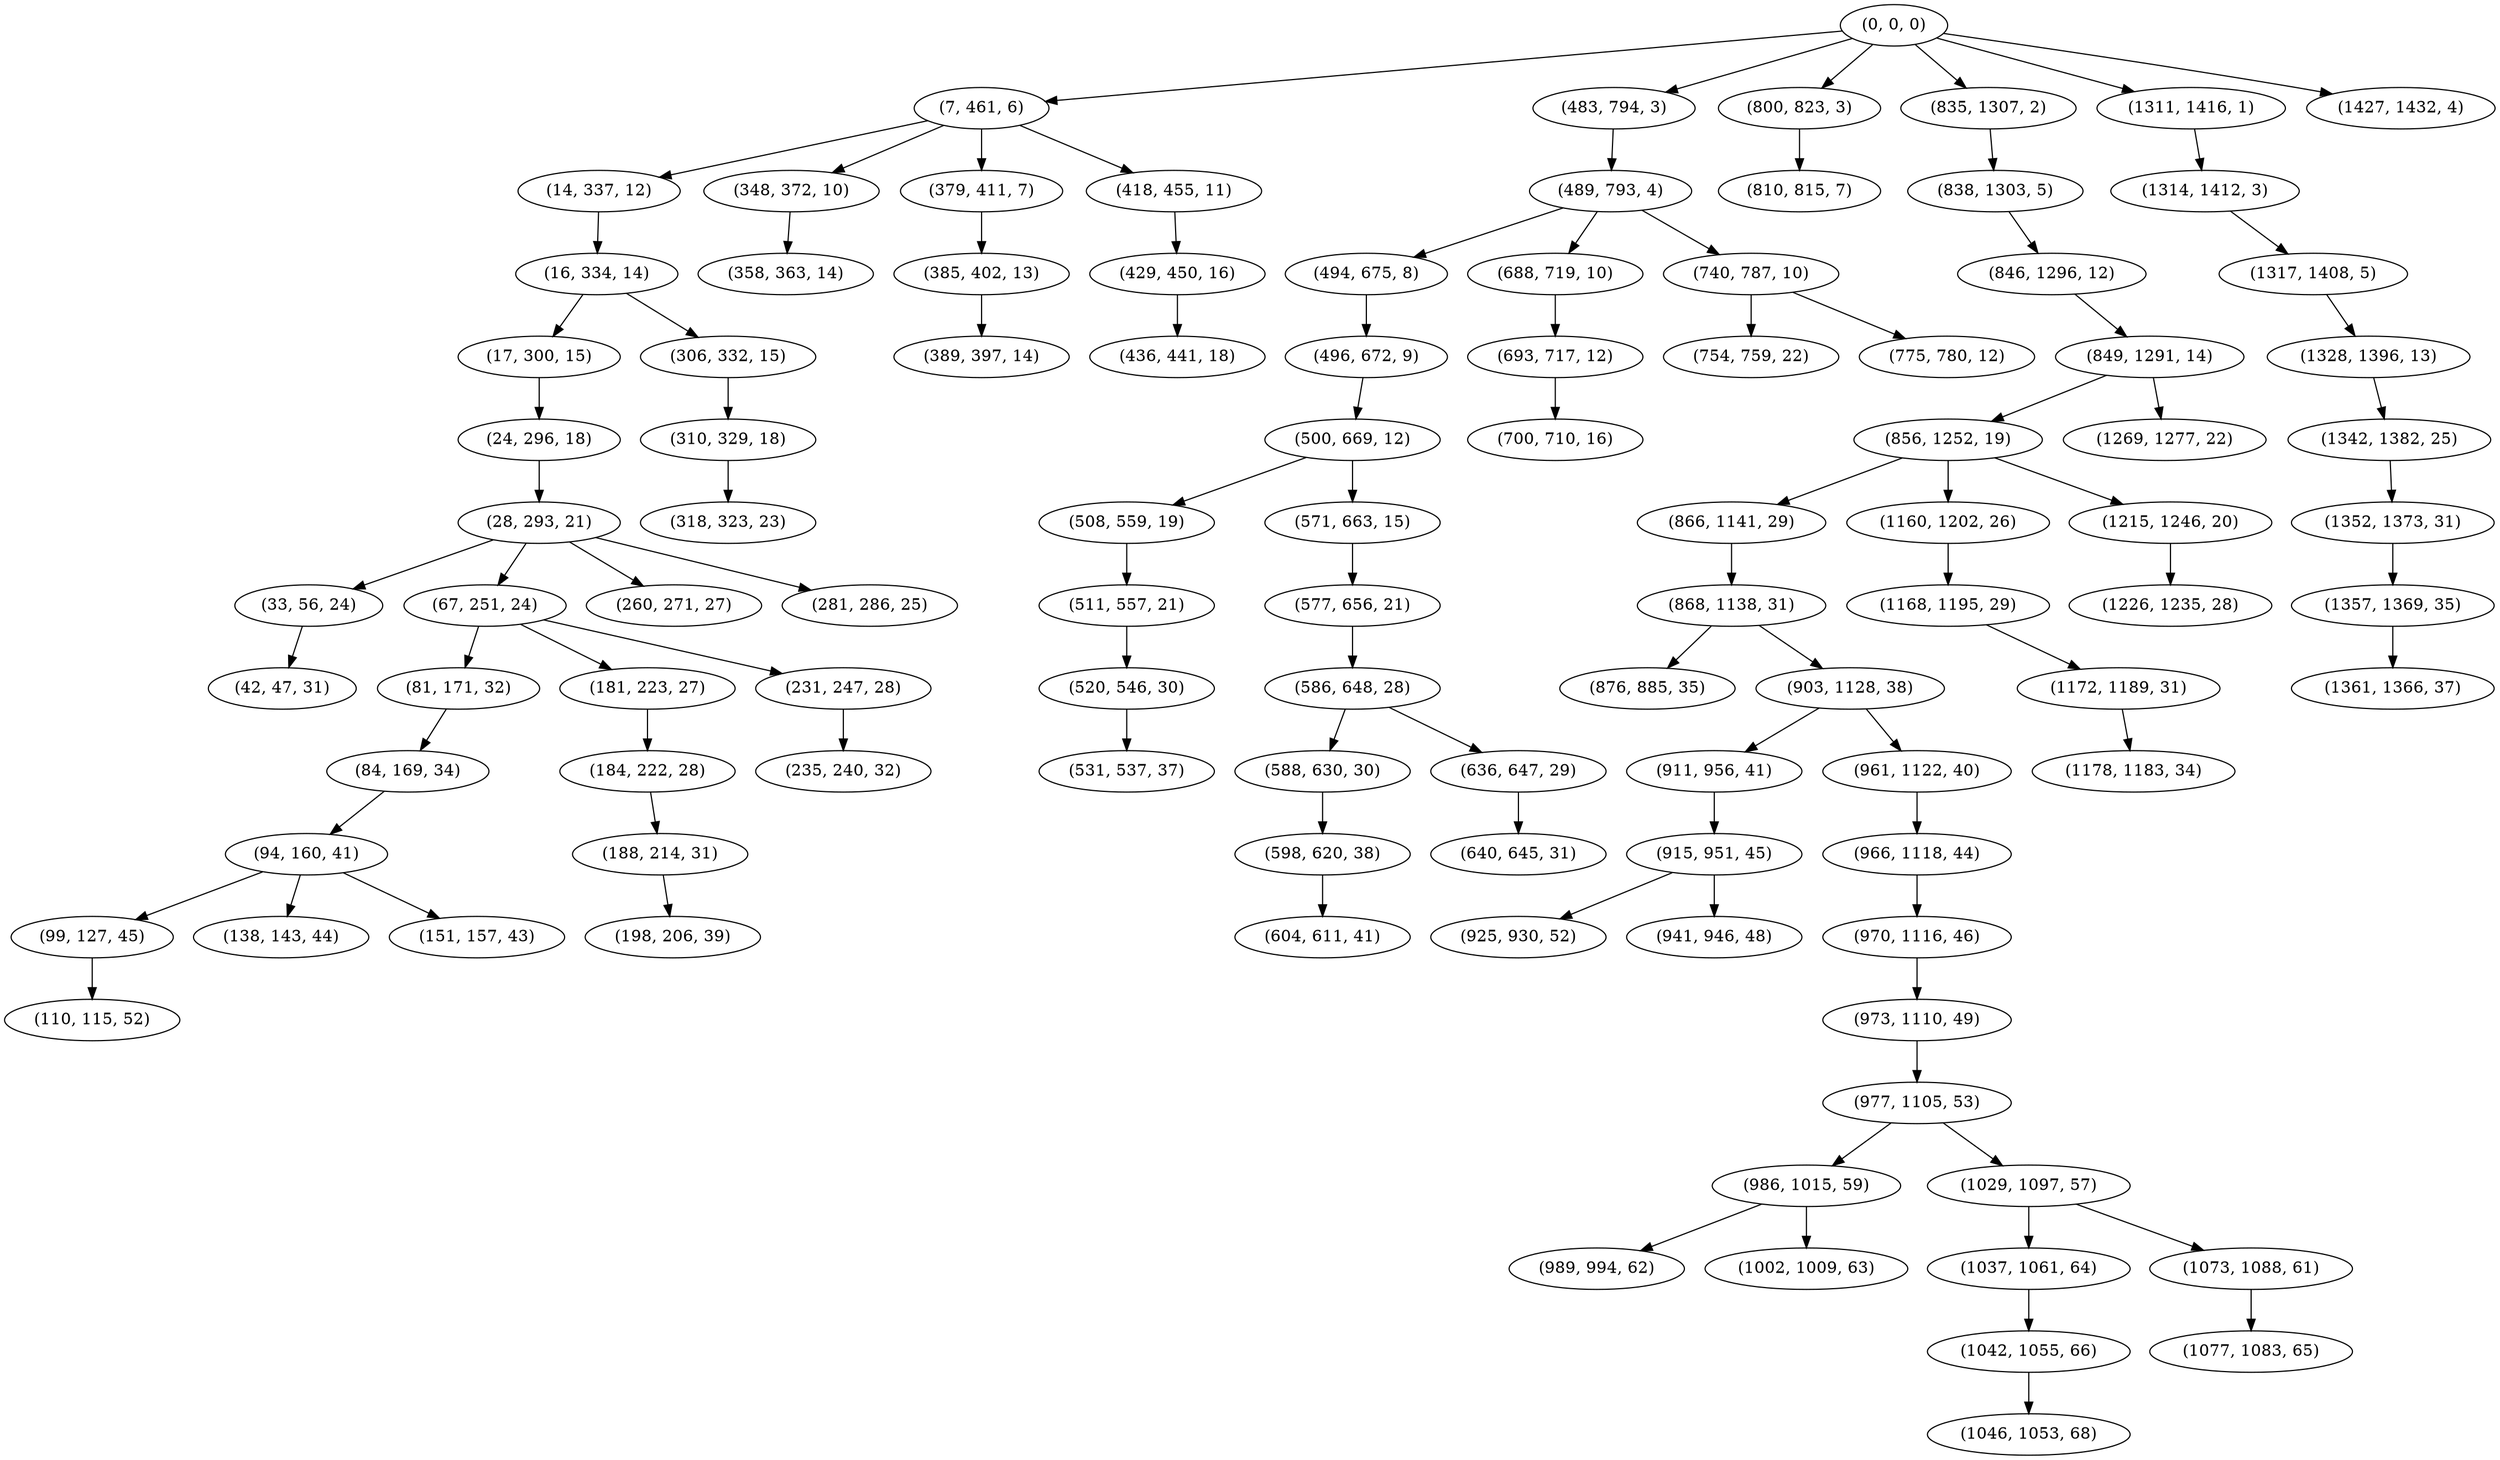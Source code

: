 digraph tree {
    "(0, 0, 0)";
    "(7, 461, 6)";
    "(14, 337, 12)";
    "(16, 334, 14)";
    "(17, 300, 15)";
    "(24, 296, 18)";
    "(28, 293, 21)";
    "(33, 56, 24)";
    "(42, 47, 31)";
    "(67, 251, 24)";
    "(81, 171, 32)";
    "(84, 169, 34)";
    "(94, 160, 41)";
    "(99, 127, 45)";
    "(110, 115, 52)";
    "(138, 143, 44)";
    "(151, 157, 43)";
    "(181, 223, 27)";
    "(184, 222, 28)";
    "(188, 214, 31)";
    "(198, 206, 39)";
    "(231, 247, 28)";
    "(235, 240, 32)";
    "(260, 271, 27)";
    "(281, 286, 25)";
    "(306, 332, 15)";
    "(310, 329, 18)";
    "(318, 323, 23)";
    "(348, 372, 10)";
    "(358, 363, 14)";
    "(379, 411, 7)";
    "(385, 402, 13)";
    "(389, 397, 14)";
    "(418, 455, 11)";
    "(429, 450, 16)";
    "(436, 441, 18)";
    "(483, 794, 3)";
    "(489, 793, 4)";
    "(494, 675, 8)";
    "(496, 672, 9)";
    "(500, 669, 12)";
    "(508, 559, 19)";
    "(511, 557, 21)";
    "(520, 546, 30)";
    "(531, 537, 37)";
    "(571, 663, 15)";
    "(577, 656, 21)";
    "(586, 648, 28)";
    "(588, 630, 30)";
    "(598, 620, 38)";
    "(604, 611, 41)";
    "(636, 647, 29)";
    "(640, 645, 31)";
    "(688, 719, 10)";
    "(693, 717, 12)";
    "(700, 710, 16)";
    "(740, 787, 10)";
    "(754, 759, 22)";
    "(775, 780, 12)";
    "(800, 823, 3)";
    "(810, 815, 7)";
    "(835, 1307, 2)";
    "(838, 1303, 5)";
    "(846, 1296, 12)";
    "(849, 1291, 14)";
    "(856, 1252, 19)";
    "(866, 1141, 29)";
    "(868, 1138, 31)";
    "(876, 885, 35)";
    "(903, 1128, 38)";
    "(911, 956, 41)";
    "(915, 951, 45)";
    "(925, 930, 52)";
    "(941, 946, 48)";
    "(961, 1122, 40)";
    "(966, 1118, 44)";
    "(970, 1116, 46)";
    "(973, 1110, 49)";
    "(977, 1105, 53)";
    "(986, 1015, 59)";
    "(989, 994, 62)";
    "(1002, 1009, 63)";
    "(1029, 1097, 57)";
    "(1037, 1061, 64)";
    "(1042, 1055, 66)";
    "(1046, 1053, 68)";
    "(1073, 1088, 61)";
    "(1077, 1083, 65)";
    "(1160, 1202, 26)";
    "(1168, 1195, 29)";
    "(1172, 1189, 31)";
    "(1178, 1183, 34)";
    "(1215, 1246, 20)";
    "(1226, 1235, 28)";
    "(1269, 1277, 22)";
    "(1311, 1416, 1)";
    "(1314, 1412, 3)";
    "(1317, 1408, 5)";
    "(1328, 1396, 13)";
    "(1342, 1382, 25)";
    "(1352, 1373, 31)";
    "(1357, 1369, 35)";
    "(1361, 1366, 37)";
    "(1427, 1432, 4)";
    "(0, 0, 0)" -> "(7, 461, 6)";
    "(0, 0, 0)" -> "(483, 794, 3)";
    "(0, 0, 0)" -> "(800, 823, 3)";
    "(0, 0, 0)" -> "(835, 1307, 2)";
    "(0, 0, 0)" -> "(1311, 1416, 1)";
    "(0, 0, 0)" -> "(1427, 1432, 4)";
    "(7, 461, 6)" -> "(14, 337, 12)";
    "(7, 461, 6)" -> "(348, 372, 10)";
    "(7, 461, 6)" -> "(379, 411, 7)";
    "(7, 461, 6)" -> "(418, 455, 11)";
    "(14, 337, 12)" -> "(16, 334, 14)";
    "(16, 334, 14)" -> "(17, 300, 15)";
    "(16, 334, 14)" -> "(306, 332, 15)";
    "(17, 300, 15)" -> "(24, 296, 18)";
    "(24, 296, 18)" -> "(28, 293, 21)";
    "(28, 293, 21)" -> "(33, 56, 24)";
    "(28, 293, 21)" -> "(67, 251, 24)";
    "(28, 293, 21)" -> "(260, 271, 27)";
    "(28, 293, 21)" -> "(281, 286, 25)";
    "(33, 56, 24)" -> "(42, 47, 31)";
    "(67, 251, 24)" -> "(81, 171, 32)";
    "(67, 251, 24)" -> "(181, 223, 27)";
    "(67, 251, 24)" -> "(231, 247, 28)";
    "(81, 171, 32)" -> "(84, 169, 34)";
    "(84, 169, 34)" -> "(94, 160, 41)";
    "(94, 160, 41)" -> "(99, 127, 45)";
    "(94, 160, 41)" -> "(138, 143, 44)";
    "(94, 160, 41)" -> "(151, 157, 43)";
    "(99, 127, 45)" -> "(110, 115, 52)";
    "(181, 223, 27)" -> "(184, 222, 28)";
    "(184, 222, 28)" -> "(188, 214, 31)";
    "(188, 214, 31)" -> "(198, 206, 39)";
    "(231, 247, 28)" -> "(235, 240, 32)";
    "(306, 332, 15)" -> "(310, 329, 18)";
    "(310, 329, 18)" -> "(318, 323, 23)";
    "(348, 372, 10)" -> "(358, 363, 14)";
    "(379, 411, 7)" -> "(385, 402, 13)";
    "(385, 402, 13)" -> "(389, 397, 14)";
    "(418, 455, 11)" -> "(429, 450, 16)";
    "(429, 450, 16)" -> "(436, 441, 18)";
    "(483, 794, 3)" -> "(489, 793, 4)";
    "(489, 793, 4)" -> "(494, 675, 8)";
    "(489, 793, 4)" -> "(688, 719, 10)";
    "(489, 793, 4)" -> "(740, 787, 10)";
    "(494, 675, 8)" -> "(496, 672, 9)";
    "(496, 672, 9)" -> "(500, 669, 12)";
    "(500, 669, 12)" -> "(508, 559, 19)";
    "(500, 669, 12)" -> "(571, 663, 15)";
    "(508, 559, 19)" -> "(511, 557, 21)";
    "(511, 557, 21)" -> "(520, 546, 30)";
    "(520, 546, 30)" -> "(531, 537, 37)";
    "(571, 663, 15)" -> "(577, 656, 21)";
    "(577, 656, 21)" -> "(586, 648, 28)";
    "(586, 648, 28)" -> "(588, 630, 30)";
    "(586, 648, 28)" -> "(636, 647, 29)";
    "(588, 630, 30)" -> "(598, 620, 38)";
    "(598, 620, 38)" -> "(604, 611, 41)";
    "(636, 647, 29)" -> "(640, 645, 31)";
    "(688, 719, 10)" -> "(693, 717, 12)";
    "(693, 717, 12)" -> "(700, 710, 16)";
    "(740, 787, 10)" -> "(754, 759, 22)";
    "(740, 787, 10)" -> "(775, 780, 12)";
    "(800, 823, 3)" -> "(810, 815, 7)";
    "(835, 1307, 2)" -> "(838, 1303, 5)";
    "(838, 1303, 5)" -> "(846, 1296, 12)";
    "(846, 1296, 12)" -> "(849, 1291, 14)";
    "(849, 1291, 14)" -> "(856, 1252, 19)";
    "(849, 1291, 14)" -> "(1269, 1277, 22)";
    "(856, 1252, 19)" -> "(866, 1141, 29)";
    "(856, 1252, 19)" -> "(1160, 1202, 26)";
    "(856, 1252, 19)" -> "(1215, 1246, 20)";
    "(866, 1141, 29)" -> "(868, 1138, 31)";
    "(868, 1138, 31)" -> "(876, 885, 35)";
    "(868, 1138, 31)" -> "(903, 1128, 38)";
    "(903, 1128, 38)" -> "(911, 956, 41)";
    "(903, 1128, 38)" -> "(961, 1122, 40)";
    "(911, 956, 41)" -> "(915, 951, 45)";
    "(915, 951, 45)" -> "(925, 930, 52)";
    "(915, 951, 45)" -> "(941, 946, 48)";
    "(961, 1122, 40)" -> "(966, 1118, 44)";
    "(966, 1118, 44)" -> "(970, 1116, 46)";
    "(970, 1116, 46)" -> "(973, 1110, 49)";
    "(973, 1110, 49)" -> "(977, 1105, 53)";
    "(977, 1105, 53)" -> "(986, 1015, 59)";
    "(977, 1105, 53)" -> "(1029, 1097, 57)";
    "(986, 1015, 59)" -> "(989, 994, 62)";
    "(986, 1015, 59)" -> "(1002, 1009, 63)";
    "(1029, 1097, 57)" -> "(1037, 1061, 64)";
    "(1029, 1097, 57)" -> "(1073, 1088, 61)";
    "(1037, 1061, 64)" -> "(1042, 1055, 66)";
    "(1042, 1055, 66)" -> "(1046, 1053, 68)";
    "(1073, 1088, 61)" -> "(1077, 1083, 65)";
    "(1160, 1202, 26)" -> "(1168, 1195, 29)";
    "(1168, 1195, 29)" -> "(1172, 1189, 31)";
    "(1172, 1189, 31)" -> "(1178, 1183, 34)";
    "(1215, 1246, 20)" -> "(1226, 1235, 28)";
    "(1311, 1416, 1)" -> "(1314, 1412, 3)";
    "(1314, 1412, 3)" -> "(1317, 1408, 5)";
    "(1317, 1408, 5)" -> "(1328, 1396, 13)";
    "(1328, 1396, 13)" -> "(1342, 1382, 25)";
    "(1342, 1382, 25)" -> "(1352, 1373, 31)";
    "(1352, 1373, 31)" -> "(1357, 1369, 35)";
    "(1357, 1369, 35)" -> "(1361, 1366, 37)";
}
